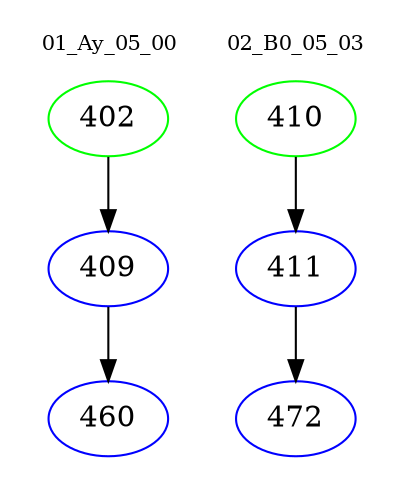 digraph{
subgraph cluster_0 {
color = white
label = "01_Ay_05_00";
fontsize=10;
T0_402 [label="402", color="green"]
T0_402 -> T0_409 [color="black"]
T0_409 [label="409", color="blue"]
T0_409 -> T0_460 [color="black"]
T0_460 [label="460", color="blue"]
}
subgraph cluster_1 {
color = white
label = "02_B0_05_03";
fontsize=10;
T1_410 [label="410", color="green"]
T1_410 -> T1_411 [color="black"]
T1_411 [label="411", color="blue"]
T1_411 -> T1_472 [color="black"]
T1_472 [label="472", color="blue"]
}
}
